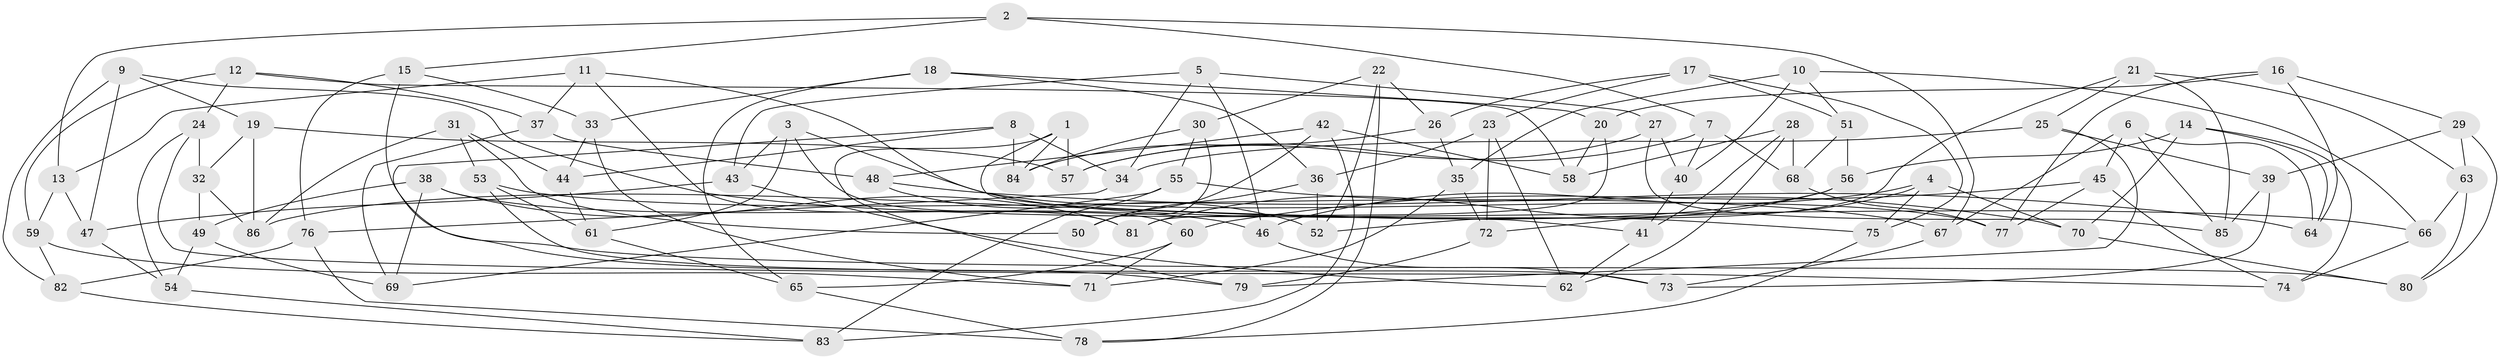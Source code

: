 // coarse degree distribution, {4: 0.08, 15: 0.04, 8: 0.2, 6: 0.28, 12: 0.04, 7: 0.08, 9: 0.2, 10: 0.08}
// Generated by graph-tools (version 1.1) at 2025/20/03/04/25 18:20:41]
// undirected, 86 vertices, 172 edges
graph export_dot {
graph [start="1"]
  node [color=gray90,style=filled];
  1;
  2;
  3;
  4;
  5;
  6;
  7;
  8;
  9;
  10;
  11;
  12;
  13;
  14;
  15;
  16;
  17;
  18;
  19;
  20;
  21;
  22;
  23;
  24;
  25;
  26;
  27;
  28;
  29;
  30;
  31;
  32;
  33;
  34;
  35;
  36;
  37;
  38;
  39;
  40;
  41;
  42;
  43;
  44;
  45;
  46;
  47;
  48;
  49;
  50;
  51;
  52;
  53;
  54;
  55;
  56;
  57;
  58;
  59;
  60;
  61;
  62;
  63;
  64;
  65;
  66;
  67;
  68;
  69;
  70;
  71;
  72;
  73;
  74;
  75;
  76;
  77;
  78;
  79;
  80;
  81;
  82;
  83;
  84;
  85;
  86;
  1 -- 84;
  1 -- 57;
  1 -- 79;
  1 -- 41;
  2 -- 13;
  2 -- 67;
  2 -- 15;
  2 -- 7;
  3 -- 77;
  3 -- 43;
  3 -- 61;
  3 -- 60;
  4 -- 75;
  4 -- 70;
  4 -- 46;
  4 -- 72;
  5 -- 46;
  5 -- 27;
  5 -- 43;
  5 -- 34;
  6 -- 85;
  6 -- 45;
  6 -- 67;
  6 -- 64;
  7 -- 68;
  7 -- 40;
  7 -- 57;
  8 -- 44;
  8 -- 84;
  8 -- 34;
  8 -- 79;
  9 -- 82;
  9 -- 19;
  9 -- 66;
  9 -- 47;
  10 -- 40;
  10 -- 66;
  10 -- 51;
  10 -- 35;
  11 -- 13;
  11 -- 81;
  11 -- 37;
  11 -- 75;
  12 -- 59;
  12 -- 37;
  12 -- 24;
  12 -- 58;
  13 -- 59;
  13 -- 47;
  14 -- 70;
  14 -- 64;
  14 -- 56;
  14 -- 74;
  15 -- 76;
  15 -- 33;
  15 -- 80;
  16 -- 20;
  16 -- 29;
  16 -- 64;
  16 -- 77;
  17 -- 23;
  17 -- 26;
  17 -- 75;
  17 -- 51;
  18 -- 36;
  18 -- 33;
  18 -- 20;
  18 -- 65;
  19 -- 32;
  19 -- 86;
  19 -- 57;
  20 -- 81;
  20 -- 58;
  21 -- 25;
  21 -- 63;
  21 -- 52;
  21 -- 85;
  22 -- 26;
  22 -- 30;
  22 -- 78;
  22 -- 52;
  23 -- 72;
  23 -- 36;
  23 -- 62;
  24 -- 54;
  24 -- 74;
  24 -- 32;
  25 -- 39;
  25 -- 34;
  25 -- 79;
  26 -- 35;
  26 -- 84;
  27 -- 57;
  27 -- 85;
  27 -- 40;
  28 -- 68;
  28 -- 58;
  28 -- 62;
  28 -- 41;
  29 -- 39;
  29 -- 63;
  29 -- 80;
  30 -- 55;
  30 -- 84;
  30 -- 50;
  31 -- 50;
  31 -- 44;
  31 -- 86;
  31 -- 53;
  32 -- 86;
  32 -- 49;
  33 -- 44;
  33 -- 71;
  34 -- 76;
  35 -- 71;
  35 -- 72;
  36 -- 52;
  36 -- 50;
  37 -- 69;
  37 -- 48;
  38 -- 69;
  38 -- 81;
  38 -- 46;
  38 -- 49;
  39 -- 73;
  39 -- 85;
  40 -- 41;
  41 -- 62;
  42 -- 58;
  42 -- 83;
  42 -- 50;
  42 -- 48;
  43 -- 47;
  43 -- 62;
  44 -- 61;
  45 -- 74;
  45 -- 60;
  45 -- 77;
  46 -- 73;
  47 -- 54;
  48 -- 64;
  48 -- 52;
  49 -- 69;
  49 -- 54;
  51 -- 68;
  51 -- 56;
  53 -- 61;
  53 -- 73;
  53 -- 67;
  54 -- 83;
  55 -- 83;
  55 -- 70;
  55 -- 69;
  56 -- 86;
  56 -- 81;
  59 -- 71;
  59 -- 82;
  60 -- 71;
  60 -- 65;
  61 -- 65;
  63 -- 80;
  63 -- 66;
  65 -- 78;
  66 -- 74;
  67 -- 73;
  68 -- 77;
  70 -- 80;
  72 -- 79;
  75 -- 78;
  76 -- 82;
  76 -- 78;
  82 -- 83;
}
